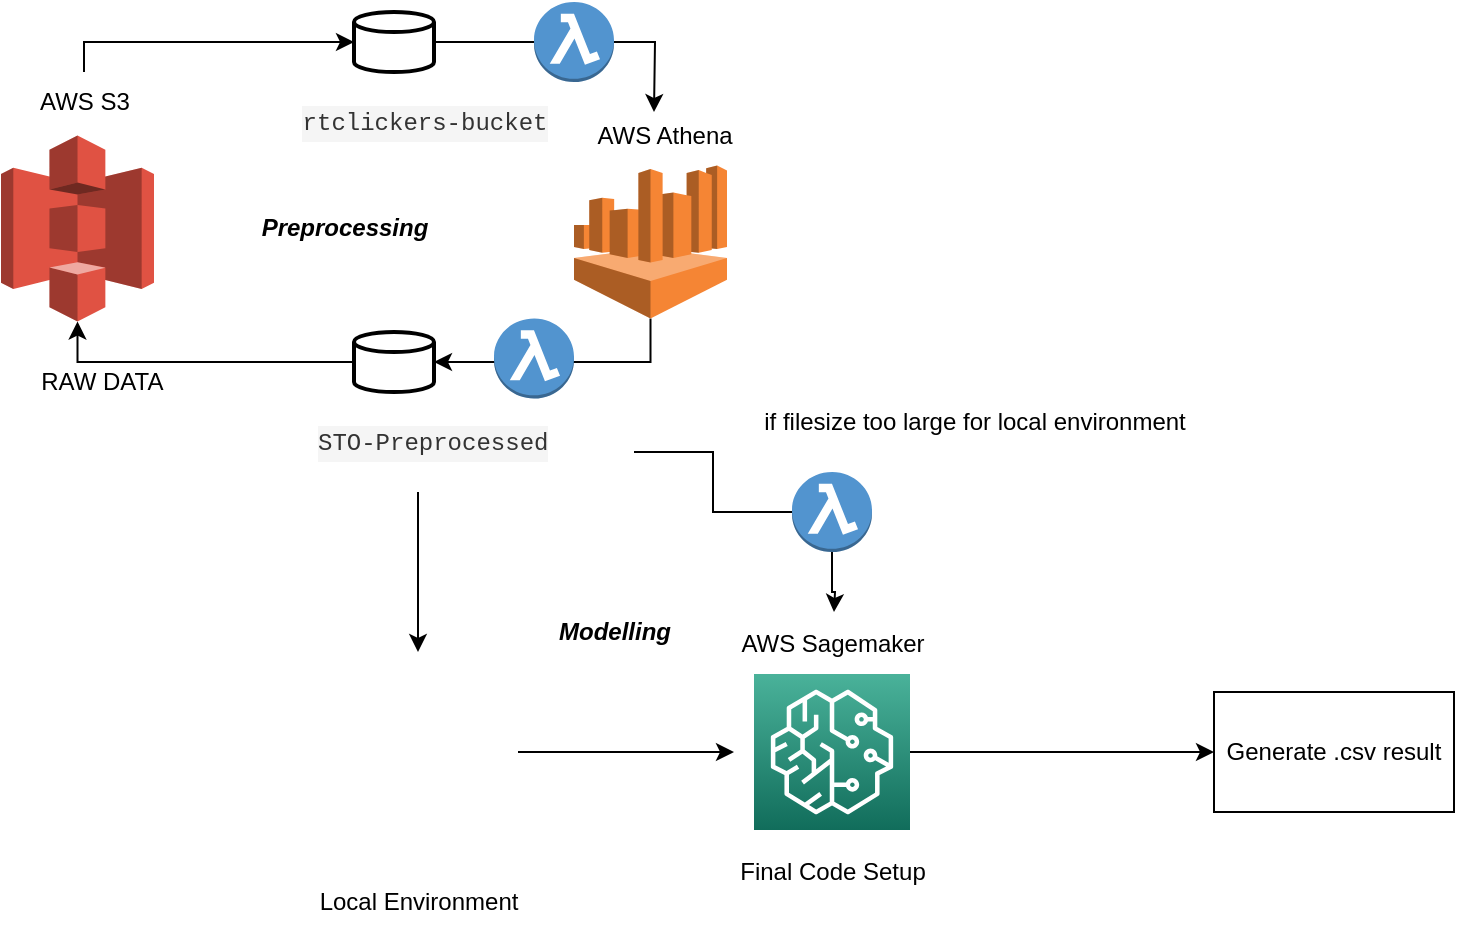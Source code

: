<mxfile version="21.0.4" type="github">
  <diagram name="Page-1" id="jlzfXwpS1hxZWyt-3gQ-">
    <mxGraphModel dx="1434" dy="864" grid="1" gridSize="10" guides="1" tooltips="1" connect="1" arrows="1" fold="1" page="1" pageScale="1" pageWidth="850" pageHeight="1100" math="0" shadow="0">
      <root>
        <mxCell id="0" />
        <mxCell id="1" parent="0" />
        <mxCell id="GPVjwP7J1jZu0ZkHW_kr-2" value="&amp;nbsp;RAW DATA" style="text;html=1;align=center;verticalAlign=middle;resizable=0;points=[];autosize=1;strokeColor=none;fillColor=none;" vertex="1" parent="1">
          <mxGeometry x="86.75" y="480" width="90" height="30" as="geometry" />
        </mxCell>
        <mxCell id="GPVjwP7J1jZu0ZkHW_kr-23" style="edgeStyle=orthogonalEdgeStyle;rounded=0;orthogonalLoop=1;jettySize=auto;html=1;entryX=0;entryY=0.5;entryDx=0;entryDy=0;entryPerimeter=0;" edge="1" parent="1" source="GPVjwP7J1jZu0ZkHW_kr-3" target="GPVjwP7J1jZu0ZkHW_kr-7">
          <mxGeometry relative="1" as="geometry">
            <Array as="points">
              <mxPoint x="125" y="325" />
            </Array>
          </mxGeometry>
        </mxCell>
        <mxCell id="GPVjwP7J1jZu0ZkHW_kr-3" value="AWS S3" style="text;html=1;align=center;verticalAlign=middle;resizable=0;points=[];autosize=1;strokeColor=none;fillColor=none;" vertex="1" parent="1">
          <mxGeometry x="90" y="340" width="70" height="30" as="geometry" />
        </mxCell>
        <mxCell id="GPVjwP7J1jZu0ZkHW_kr-22" style="edgeStyle=orthogonalEdgeStyle;rounded=0;orthogonalLoop=1;jettySize=auto;html=1;entryX=1;entryY=0.5;entryDx=0;entryDy=0;entryPerimeter=0;" edge="1" parent="1" source="GPVjwP7J1jZu0ZkHW_kr-4" target="GPVjwP7J1jZu0ZkHW_kr-10">
          <mxGeometry relative="1" as="geometry">
            <Array as="points">
              <mxPoint x="408" y="485" />
            </Array>
          </mxGeometry>
        </mxCell>
        <mxCell id="GPVjwP7J1jZu0ZkHW_kr-4" value="" style="outlineConnect=0;dashed=0;verticalLabelPosition=bottom;verticalAlign=top;align=center;html=1;shape=mxgraph.aws3.athena;fillColor=#F58534;gradientColor=none;" vertex="1" parent="1">
          <mxGeometry x="370" y="386.75" width="76.5" height="76.5" as="geometry" />
        </mxCell>
        <mxCell id="GPVjwP7J1jZu0ZkHW_kr-5" value="" style="outlineConnect=0;dashed=0;verticalLabelPosition=bottom;verticalAlign=top;align=center;html=1;shape=mxgraph.aws3.s3;fillColor=#E05243;gradientColor=none;" vertex="1" parent="1">
          <mxGeometry x="83.5" y="371.75" width="76.5" height="93" as="geometry" />
        </mxCell>
        <mxCell id="GPVjwP7J1jZu0ZkHW_kr-6" value="AWS Athena" style="text;html=1;align=center;verticalAlign=middle;resizable=0;points=[];autosize=1;strokeColor=none;fillColor=none;" vertex="1" parent="1">
          <mxGeometry x="370" y="356.75" width="90" height="30" as="geometry" />
        </mxCell>
        <mxCell id="GPVjwP7J1jZu0ZkHW_kr-21" style="edgeStyle=orthogonalEdgeStyle;rounded=0;orthogonalLoop=1;jettySize=auto;html=1;exitX=1;exitY=0.5;exitDx=0;exitDy=0;exitPerimeter=0;startArrow=none;" edge="1" parent="1" source="GPVjwP7J1jZu0ZkHW_kr-49">
          <mxGeometry relative="1" as="geometry">
            <mxPoint x="410" y="360" as="targetPoint" />
          </mxGeometry>
        </mxCell>
        <mxCell id="GPVjwP7J1jZu0ZkHW_kr-7" value="" style="strokeWidth=2;html=1;shape=mxgraph.flowchart.database;whiteSpace=wrap;" vertex="1" parent="1">
          <mxGeometry x="260" y="310" width="40" height="30" as="geometry" />
        </mxCell>
        <mxCell id="GPVjwP7J1jZu0ZkHW_kr-8" value="&lt;div style=&quot;text-align: start; color: rgb(51, 51, 51); background-color: rgb(245, 245, 245); font-family: Menlo, Monaco, &amp;quot;Courier New&amp;quot;, monospace; line-height: 18px;&quot;&gt;rtclickers-bucket&lt;/div&gt;" style="text;html=1;align=center;verticalAlign=middle;resizable=0;points=[];autosize=1;strokeColor=none;fillColor=none;" vertex="1" parent="1">
          <mxGeometry x="220" y="350" width="150" height="30" as="geometry" />
        </mxCell>
        <mxCell id="GPVjwP7J1jZu0ZkHW_kr-25" value="" style="edgeStyle=orthogonalEdgeStyle;rounded=0;orthogonalLoop=1;jettySize=auto;html=1;" edge="1" parent="1" source="GPVjwP7J1jZu0ZkHW_kr-9" target="GPVjwP7J1jZu0ZkHW_kr-24">
          <mxGeometry relative="1" as="geometry">
            <Array as="points">
              <mxPoint x="292" y="570" />
              <mxPoint x="292" y="570" />
            </Array>
          </mxGeometry>
        </mxCell>
        <mxCell id="GPVjwP7J1jZu0ZkHW_kr-38" style="edgeStyle=orthogonalEdgeStyle;rounded=0;orthogonalLoop=1;jettySize=auto;html=1;startArrow=none;" edge="1" parent="1" source="GPVjwP7J1jZu0ZkHW_kr-44">
          <mxGeometry relative="1" as="geometry">
            <mxPoint x="500" y="610" as="targetPoint" />
          </mxGeometry>
        </mxCell>
        <mxCell id="GPVjwP7J1jZu0ZkHW_kr-9" value="&lt;div style=&quot;font-style: normal; font-variant-caps: normal; font-weight: normal; letter-spacing: normal; text-align: start; text-indent: 0px; text-transform: none; word-spacing: 0px; -webkit-text-stroke-width: 0px; text-decoration: none; color: rgb(51, 51, 51); background-color: rgb(245, 245, 245); font-family: Menlo, Monaco, &amp;quot;Courier New&amp;quot;, monospace; font-size: 12px; line-height: 18px;&quot;&gt;&lt;div&gt;STO-Preprocessed&lt;/div&gt;&lt;/div&gt;" style="text;whiteSpace=wrap;html=1;" vertex="1" parent="1">
          <mxGeometry x="240" y="510" width="160" height="40" as="geometry" />
        </mxCell>
        <mxCell id="GPVjwP7J1jZu0ZkHW_kr-19" value="" style="edgeStyle=orthogonalEdgeStyle;rounded=0;orthogonalLoop=1;jettySize=auto;html=1;" edge="1" parent="1" source="GPVjwP7J1jZu0ZkHW_kr-10" target="GPVjwP7J1jZu0ZkHW_kr-5">
          <mxGeometry relative="1" as="geometry" />
        </mxCell>
        <mxCell id="GPVjwP7J1jZu0ZkHW_kr-10" value="" style="strokeWidth=2;html=1;shape=mxgraph.flowchart.database;whiteSpace=wrap;" vertex="1" parent="1">
          <mxGeometry x="260" y="470" width="40" height="30" as="geometry" />
        </mxCell>
        <mxCell id="GPVjwP7J1jZu0ZkHW_kr-36" style="edgeStyle=orthogonalEdgeStyle;rounded=0;orthogonalLoop=1;jettySize=auto;html=1;exitX=1;exitY=0.5;exitDx=0;exitDy=0;" edge="1" parent="1" source="GPVjwP7J1jZu0ZkHW_kr-24">
          <mxGeometry relative="1" as="geometry">
            <mxPoint x="450" y="680" as="targetPoint" />
          </mxGeometry>
        </mxCell>
        <mxCell id="GPVjwP7J1jZu0ZkHW_kr-24" value="" style="shape=image;html=1;verticalAlign=top;verticalLabelPosition=bottom;labelBackgroundColor=#ffffff;imageAspect=0;aspect=fixed;image=https://cdn1.iconfinder.com/data/icons/ionicons-fill-vol-2/512/logo-python-128.png" vertex="1" parent="1">
          <mxGeometry x="242" y="630" width="100" height="100" as="geometry" />
        </mxCell>
        <mxCell id="GPVjwP7J1jZu0ZkHW_kr-26" value="Local Environment" style="text;html=1;align=center;verticalAlign=middle;resizable=0;points=[];autosize=1;strokeColor=none;fillColor=none;" vertex="1" parent="1">
          <mxGeometry x="232" y="740" width="120" height="30" as="geometry" />
        </mxCell>
        <mxCell id="GPVjwP7J1jZu0ZkHW_kr-28" value="Generate .csv result" style="rounded=0;whiteSpace=wrap;html=1;" vertex="1" parent="1">
          <mxGeometry x="690" y="650" width="120" height="60" as="geometry" />
        </mxCell>
        <mxCell id="GPVjwP7J1jZu0ZkHW_kr-37" style="edgeStyle=orthogonalEdgeStyle;rounded=0;orthogonalLoop=1;jettySize=auto;html=1;exitX=1;exitY=0.5;exitDx=0;exitDy=0;exitPerimeter=0;" edge="1" parent="1" source="GPVjwP7J1jZu0ZkHW_kr-33">
          <mxGeometry relative="1" as="geometry">
            <mxPoint x="690" y="680" as="targetPoint" />
          </mxGeometry>
        </mxCell>
        <mxCell id="GPVjwP7J1jZu0ZkHW_kr-33" value="" style="sketch=0;points=[[0,0,0],[0.25,0,0],[0.5,0,0],[0.75,0,0],[1,0,0],[0,1,0],[0.25,1,0],[0.5,1,0],[0.75,1,0],[1,1,0],[0,0.25,0],[0,0.5,0],[0,0.75,0],[1,0.25,0],[1,0.5,0],[1,0.75,0]];outlineConnect=0;fontColor=#232F3E;gradientColor=#4AB29A;gradientDirection=north;fillColor=#116D5B;strokeColor=#ffffff;dashed=0;verticalLabelPosition=bottom;verticalAlign=top;align=center;html=1;fontSize=12;fontStyle=0;aspect=fixed;shape=mxgraph.aws4.resourceIcon;resIcon=mxgraph.aws4.sagemaker;" vertex="1" parent="1">
          <mxGeometry x="460" y="641" width="78" height="78" as="geometry" />
        </mxCell>
        <mxCell id="GPVjwP7J1jZu0ZkHW_kr-34" value="AWS Sagemaker" style="text;html=1;align=center;verticalAlign=middle;resizable=0;points=[];autosize=1;strokeColor=none;fillColor=none;" vertex="1" parent="1">
          <mxGeometry x="439" y="611" width="120" height="30" as="geometry" />
        </mxCell>
        <mxCell id="GPVjwP7J1jZu0ZkHW_kr-39" value="if filesize too large for local environment" style="text;html=1;align=center;verticalAlign=middle;resizable=0;points=[];autosize=1;strokeColor=none;fillColor=none;" vertex="1" parent="1">
          <mxGeometry x="455" y="500" width="230" height="30" as="geometry" />
        </mxCell>
        <mxCell id="GPVjwP7J1jZu0ZkHW_kr-41" value="Final Code Setup" style="text;html=1;align=center;verticalAlign=middle;resizable=0;points=[];autosize=1;strokeColor=none;fillColor=none;" vertex="1" parent="1">
          <mxGeometry x="439" y="725" width="120" height="30" as="geometry" />
        </mxCell>
        <mxCell id="GPVjwP7J1jZu0ZkHW_kr-42" value="&lt;b&gt;&lt;i&gt;Modelling&lt;/i&gt;&lt;/b&gt;" style="text;html=1;align=center;verticalAlign=middle;resizable=0;points=[];autosize=1;strokeColor=none;fillColor=none;" vertex="1" parent="1">
          <mxGeometry x="350" y="605" width="80" height="30" as="geometry" />
        </mxCell>
        <mxCell id="GPVjwP7J1jZu0ZkHW_kr-43" value="&lt;b&gt;&lt;i&gt;Preprocessing&lt;/i&gt;&lt;/b&gt;" style="text;html=1;align=center;verticalAlign=middle;resizable=0;points=[];autosize=1;strokeColor=none;fillColor=none;" vertex="1" parent="1">
          <mxGeometry x="200" y="403.25" width="110" height="30" as="geometry" />
        </mxCell>
        <mxCell id="GPVjwP7J1jZu0ZkHW_kr-48" value="" style="outlineConnect=0;dashed=0;verticalLabelPosition=bottom;verticalAlign=top;align=center;html=1;shape=mxgraph.aws3.lambda_function;fillColor=#5294CF;gradientColor=none;" vertex="1" parent="1">
          <mxGeometry x="330" y="463.25" width="40" height="40" as="geometry" />
        </mxCell>
        <mxCell id="GPVjwP7J1jZu0ZkHW_kr-50" value="" style="edgeStyle=orthogonalEdgeStyle;rounded=0;orthogonalLoop=1;jettySize=auto;html=1;exitX=1;exitY=0.5;exitDx=0;exitDy=0;exitPerimeter=0;endArrow=none;" edge="1" parent="1" source="GPVjwP7J1jZu0ZkHW_kr-7" target="GPVjwP7J1jZu0ZkHW_kr-49">
          <mxGeometry relative="1" as="geometry">
            <mxPoint x="410" y="360" as="targetPoint" />
            <mxPoint x="300" y="325" as="sourcePoint" />
          </mxGeometry>
        </mxCell>
        <mxCell id="GPVjwP7J1jZu0ZkHW_kr-49" value="" style="outlineConnect=0;dashed=0;verticalLabelPosition=bottom;verticalAlign=top;align=center;html=1;shape=mxgraph.aws3.lambda_function;fillColor=#5294CF;gradientColor=none;" vertex="1" parent="1">
          <mxGeometry x="350" y="305" width="40" height="40" as="geometry" />
        </mxCell>
        <mxCell id="GPVjwP7J1jZu0ZkHW_kr-51" value="" style="edgeStyle=orthogonalEdgeStyle;rounded=0;orthogonalLoop=1;jettySize=auto;html=1;endArrow=none;" edge="1" parent="1" source="GPVjwP7J1jZu0ZkHW_kr-9" target="GPVjwP7J1jZu0ZkHW_kr-44">
          <mxGeometry relative="1" as="geometry">
            <mxPoint x="500" y="610" as="targetPoint" />
            <mxPoint x="400" y="530" as="sourcePoint" />
          </mxGeometry>
        </mxCell>
        <mxCell id="GPVjwP7J1jZu0ZkHW_kr-44" value="" style="outlineConnect=0;dashed=0;verticalLabelPosition=bottom;verticalAlign=top;align=center;html=1;shape=mxgraph.aws3.lambda_function;fillColor=#5294CF;gradientColor=none;" vertex="1" parent="1">
          <mxGeometry x="479" y="540" width="40" height="40" as="geometry" />
        </mxCell>
      </root>
    </mxGraphModel>
  </diagram>
</mxfile>
